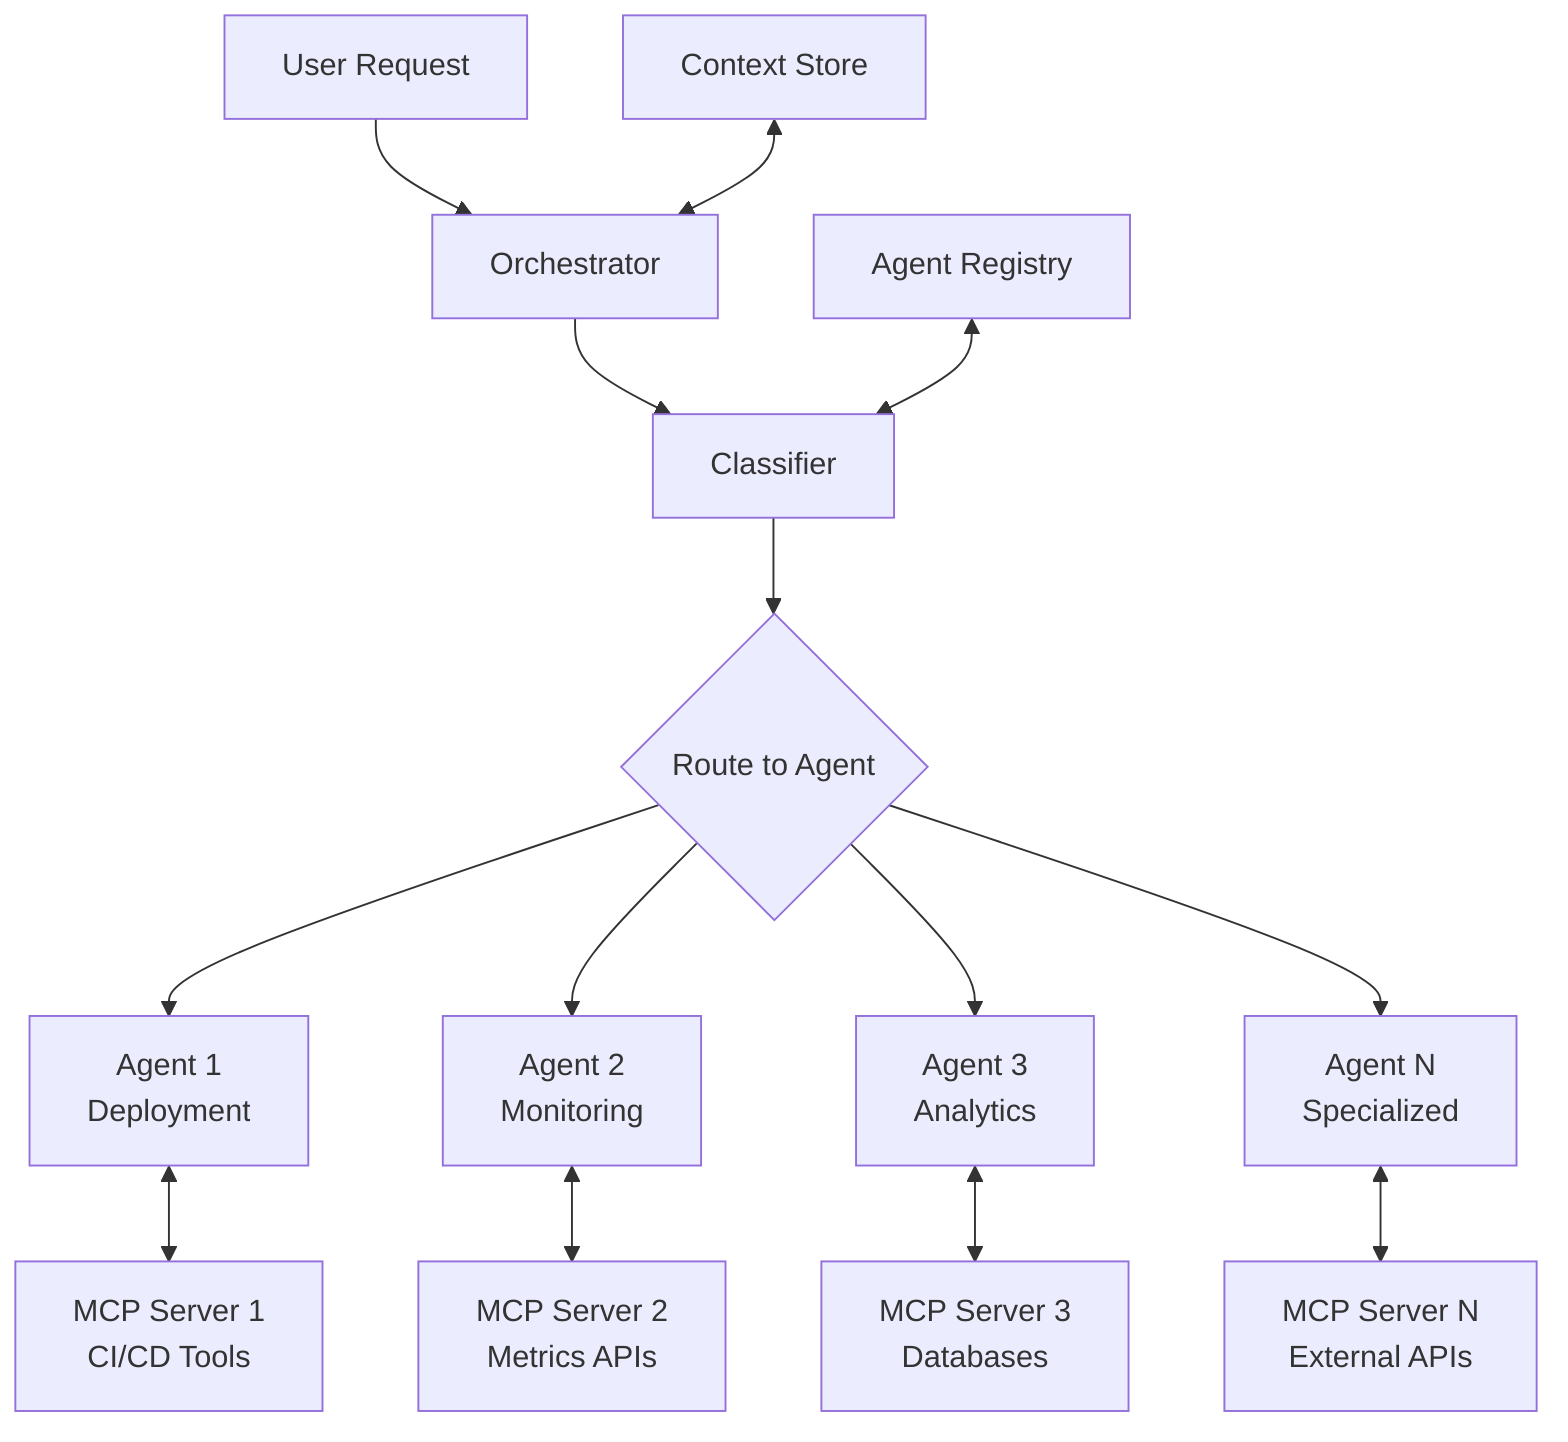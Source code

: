 graph TD
    A[User Request] --> B[Orchestrator]
    B --> C[Classifier]
    C --> D{Route to Agent}
    
    D --> E[Agent 1<br/>Deployment]
    D --> F[Agent 2<br/>Monitoring] 
    D --> G[Agent 3<br/>Analytics]
    D --> H[Agent N<br/>Specialized]
    
    E <--> I[MCP Server 1<br/>CI/CD Tools]
    F <--> J[MCP Server 2<br/>Metrics APIs]
    G <--> K[MCP Server 3<br/>Databases]
    H <--> L[MCP Server N<br/>External APIs]
    
    M[Context Store] <--> B
    N[Agent Registry] <--> C